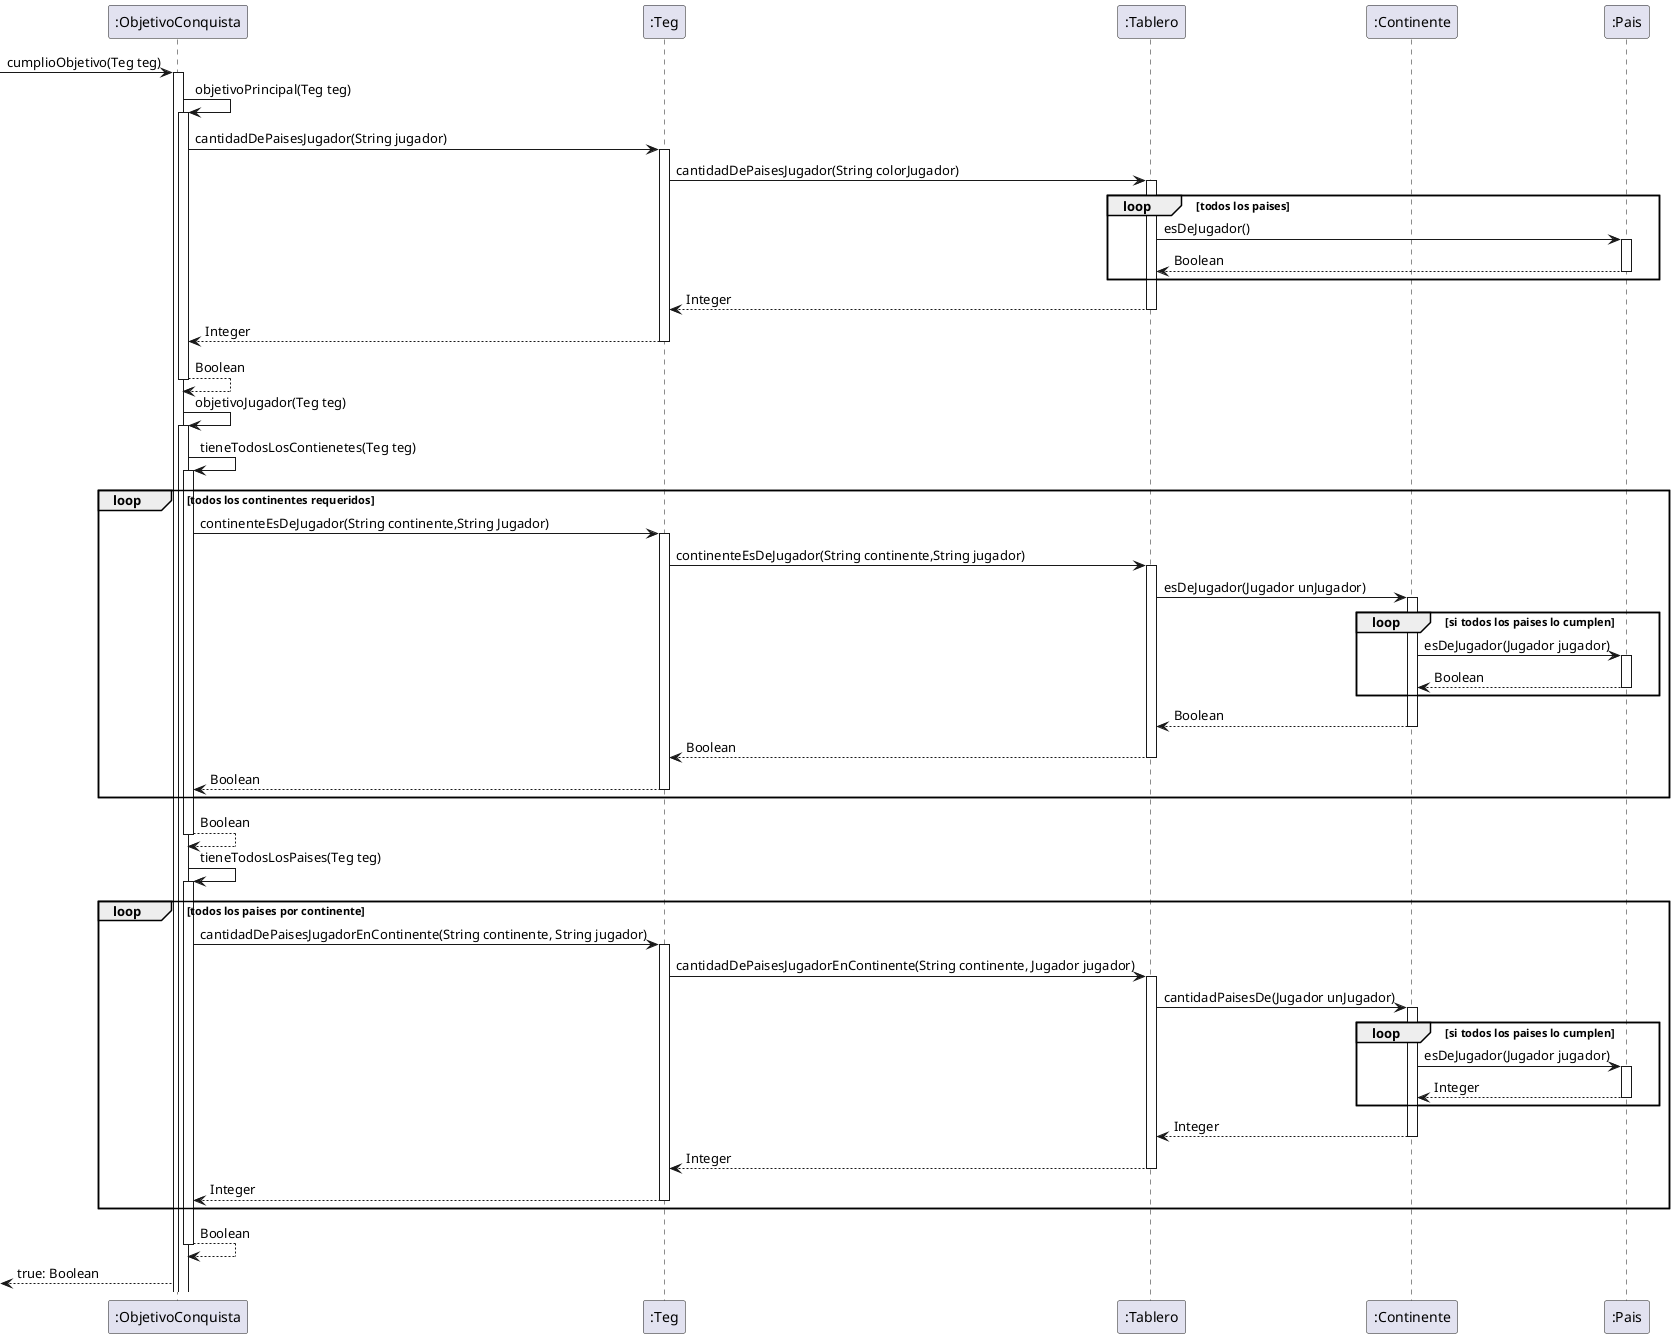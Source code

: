 @startuml
'https://plantuml.com/sequence-diagram

participant ObjetivoConquista as ":ObjetivoConquista"
participant Teg as ":Teg"
participant Tablero as ":Tablero"
participant Continente as ":Continente"
participant Pais as ":Pais"

-> ObjetivoConquista: cumplioObjetivo(Teg teg)
activate ObjetivoConquista
ObjetivoConquista -> ObjetivoConquista: objetivoPrincipal(Teg teg)
activate ObjetivoConquista
ObjetivoConquista -> Teg:cantidadDePaisesJugador(String jugador)
activate Teg
Teg -> Tablero: cantidadDePaisesJugador(String colorJugador)
loop todos los paises
activate Tablero
Tablero -> Pais: esDeJugador()
activate Pais
return Boolean
end
return Integer
return Integer
return Boolean

ObjetivoConquista -> ObjetivoConquista: objetivoJugador(Teg teg)
activate ObjetivoConquista
ObjetivoConquista -> ObjetivoConquista: tieneTodosLosContienetes(Teg teg)
activate ObjetivoConquista
loop todos los continentes requeridos
    ObjetivoConquista -> Teg: continenteEsDeJugador(String continente,String Jugador)
    activate Teg
    Teg -> Tablero: continenteEsDeJugador(String continente,String jugador)
    activate Tablero
    Tablero -> Continente: esDeJugador(Jugador unJugador)
    activate Continente
    loop si todos los paises lo cumplen
        Continente -> Pais: esDeJugador(Jugador jugador)
        activate Pais
        return Boolean
end

return Boolean
return Boolean
return Boolean
end
return Boolean

ObjetivoConquista -> ObjetivoConquista: tieneTodosLosPaises(Teg teg)
activate ObjetivoConquista
loop todos los paises por continente
    ObjetivoConquista -> Teg: cantidadDePaisesJugadorEnContinente(String continente, String jugador)
    activate Teg
    Teg -> Tablero: cantidadDePaisesJugadorEnContinente(String continente, Jugador jugador)
    activate Tablero
    Tablero -> Continente: cantidadPaisesDe(Jugador unJugador)
    activate Continente
    loop si todos los paises lo cumplen
        Continente -> Pais: esDeJugador(Jugador jugador)
        activate Pais
        return Integer
end

    return Integer
    return Integer
    return Integer
end
    return Boolean

<-- ObjetivoConquista:true: Boolean



@enduml